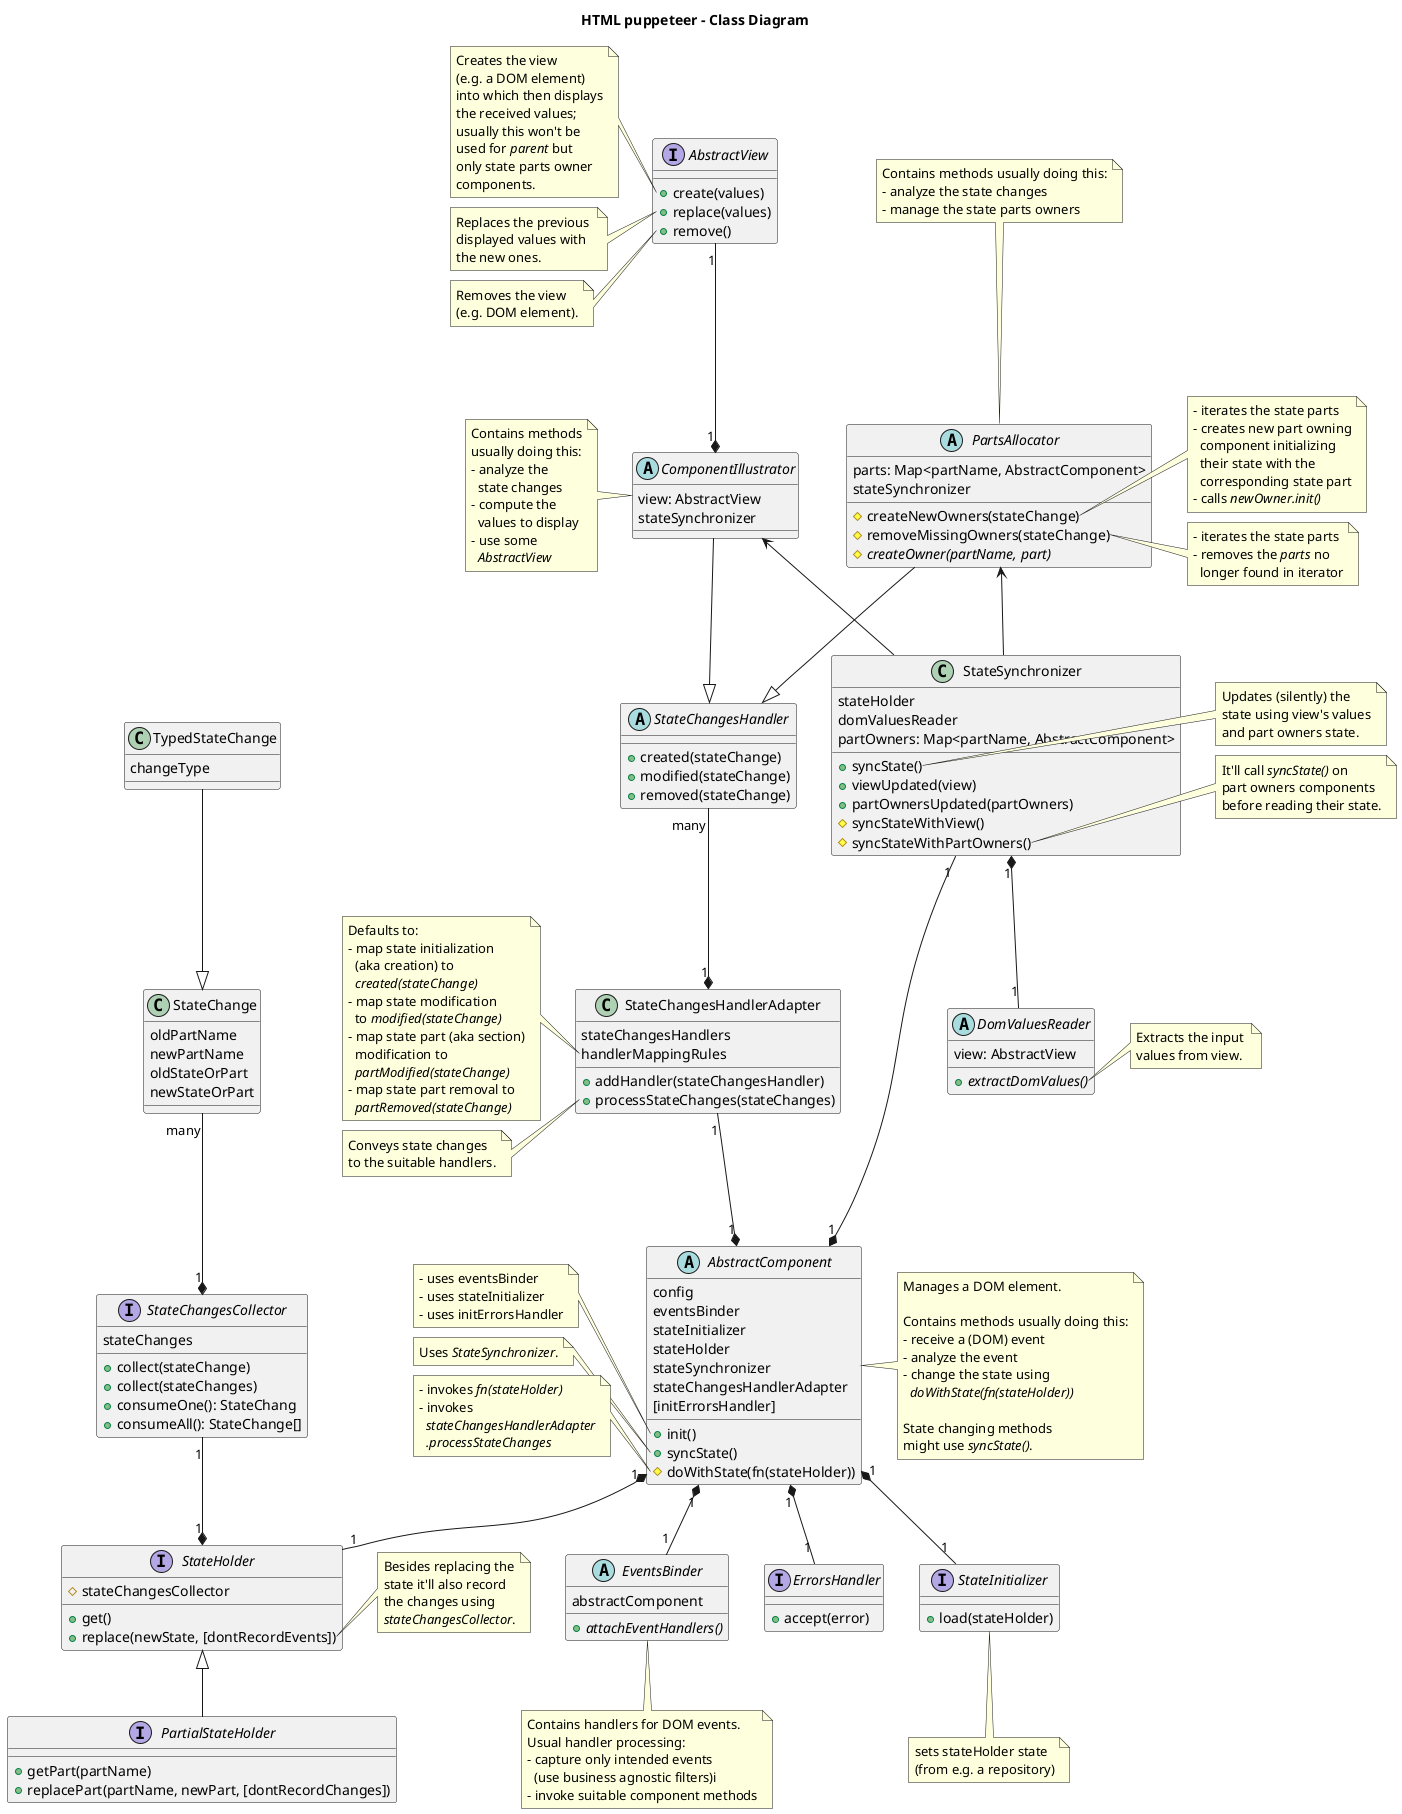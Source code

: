@startuml

title HTML puppeteer - Class Diagram

abstract EventsBinder {
abstractComponent
{abstract}+attachEventHandlers()
}

note bottom of EventsBinder
Contains handlers for DOM events. 
Usual handler processing:
- capture only intended events
  (use business agnostic filters)i
- invoke suitable component methods
end note

abstract AbstractComponent {
config
eventsBinder
stateInitializer
stateHolder
stateSynchronizer
stateChangesHandlerAdapter
[initErrorsHandler]
+init()
+syncState()
#doWithState(fn(stateHolder))
}

note right of AbstractComponent
Manages a DOM element.

Contains methods usually doing this:
- receive a (DOM) event
- analyze the event
- change the state using
  <i>doWithState(fn(stateHolder))</i>

State changing methods
might use <i>syncState()</i>.
end note

/'note left of AbstractComponent::constructor
<i>config</i> parameter is used
to set/initialize any field.

If too complex <i>config</i> could
actually be a <i>configurer</i> class.

An important <i>config</i> attribute
is the component's DOM element
which usually will already exist.
end note'/

/'note left of AbstractComponent::domElement
Is the component's DOM element
which for parent/root components
will usually already exist.
Part owner components on the
other hand should be able to
create and identify it by only
using the state; e.g. dom 
element's id could be <i>partName</i>.
end note'/

note left of AbstractComponent::"init()"
- uses eventsBinder
- uses stateInitializer
- uses initErrorsHandler
end note

note left of AbstractComponent::syncState
Uses <i>StateSynchronizer</i>.
end note

note left of AbstractComponent::doWithState
- invokes <i>fn(stateHolder)</i>
- invokes
  <i>stateChangesHandlerAdapter</i>
  <i>.processStateChanges</i>
end note

interface ErrorsHandler {
+accept(error)
}

interface AbstractView {
+create(values)
+replace(values)
+remove()
}

note left of AbstractView::create
Creates the view
(e.g. a DOM element)
into which then displays
the received values;
usually this won't be 
used for <i>parent</i> but
only state parts owner
components.
end note

note left of AbstractView::replace
Replaces the previous 
displayed values with 
the new ones.
end note

note left of AbstractView::remove
Removes the view
(e.g. DOM element).
end note

interface StateInitializer {
+load(stateHolder)
}

note bottom of StateInitializer
sets stateHolder state
(from e.g. a repository)
end note

class StateChange {
  oldPartName
  newPartName
  oldStateOrPart
  newStateOrPart
}

class TypedStateChange {
  changeType
}

interface StateChangesCollector {
stateChanges
+collect(stateChange)
+collect(stateChanges)
+consumeOne(): StateChang
+consumeAll(): StateChange[]
}

interface StateHolder {
+get()
+replace(newState, [dontRecordEvents])
#stateChangesCollector
}

note right of StateHolder::replace
Besides replacing the
state it'll also record
the changes using
<i>stateChangesCollector</i>.
end note

interface PartialStateHolder {
+getPart(partName)
+replacePart(partName, newPart, [dontRecordChanges])
}

class StateChangesHandlerAdapter {
stateChangesHandlers
handlerMappingRules
+addHandler(stateChangesHandler)
+processStateChanges(stateChanges)
}

note left of StateChangesHandlerAdapter::handlerMappingRules
Defaults to:
- map state initialization
  (aka creation) to 
  <i>created(stateChange)</i>
- map state modification
  to <i>modified(stateChange)</i>
- map state part (aka section)
  modification to
  <i>partModified(stateChange)</i>
- map state part removal to
  <i>partRemoved(stateChange)</i>
end note

note left of StateChangesHandlerAdapter::processStateChanges
Conveys state changes
to the suitable handlers.
end note

abstract StateChangesHandler {
+created(stateChange)
+modified(stateChange)
+removed(stateChange)
}

abstract ComponentIllustrator {
view: AbstractView
stateSynchronizer
}

note left of ComponentIllustrator
Contains methods
usually doing this:
- analyze the
  state changes
- compute the
  values to display
- use some
  <i>AbstractView</i>
end note

abstract PartsAllocator {
parts: Map<partName, AbstractComponent>
stateSynchronizer
#createNewOwners(stateChange)
#removeMissingOwners(stateChange)
#{abstract}createOwner(partName, part)
}

note top of PartsAllocator
Contains methods usually doing this:
- analyze the state changes
- manage the state parts owners
end note

note right of PartsAllocator::createNewOwners
- iterates the state parts
- creates new part owning
  component initializing
  their state with the
  corresponding state part
- calls <i>newOwner.init()</i>
end note

note right of PartsAllocator::removeMissingOwners
- iterates the state parts
- removes the <i>parts</i> no
  longer found in iterator
end note

class StateSynchronizer {
stateHolder
'view: AbstractView
domValuesReader
partOwners: Map<partName, AbstractComponent>
+syncState()
+viewUpdated(view)
+partOwnersUpdated(partOwners)
#syncStateWithView()
#syncStateWithPartOwners()
}

note right of StateSynchronizer::syncState
Updates (silently) the
state using view's values
and part owners state.
end note

note right of StateSynchronizer::syncStateWithPartOwners
It'll call <i>syncState()</i> on
part owners components
before reading their state.
end note

abstract DomValuesReader {
view: AbstractView
{abstract}+extractDomValues()
}

note right of DomValuesReader::extractDomValues
Extracts the input 
values from view.
end note

AbstractComponent "1" *-down- "1" EventsBinder
AbstractComponent "1" *-down- "1" StateHolder
AbstractComponent "1" *-down- "1" StateInitializer
AbstractComponent "1" *-up- "1" StateChangesHandlerAdapter
StateChangesHandlerAdapter "1" *-up- "many" StateChangesHandler
ComponentIllustrator "1" *-up- "1" AbstractView
StateChangesHandler <|-up- PartsAllocator
'StateChangesHandler -up-{ AbstractView : might use
'DomValuesReader "1" *-up- "1" AbstractView
StateSynchronizer "1" *-down- "1" DomValuesReader
StateSynchronizer -up-> PartsAllocator
StateSynchronizer -up-> ComponentIllustrator
AbstractComponent "1" *-up- "1" StateSynchronizer
AbstractComponent "1" *-down- "1" ErrorsHandler
'AbstractComponent "1" *-right- "1" PartsAllocator
PartialStateHolder -up-|> StateHolder
StateHolder "1" *-up- "1" StateChangesCollector
StateChangesCollector "1" *-up- "many" StateChange
ComponentIllustrator --|> StateChangesHandler
TypedStateChange -down-|> StateChange
'PartsAllocator -down-> StateHolder

/'note as setElement
<i>domElement</i> 
is the component's
(root) DOM element
end note

ComponentIllustrator .. setElement
setElement .. DomValuesReader'/

@enduml
